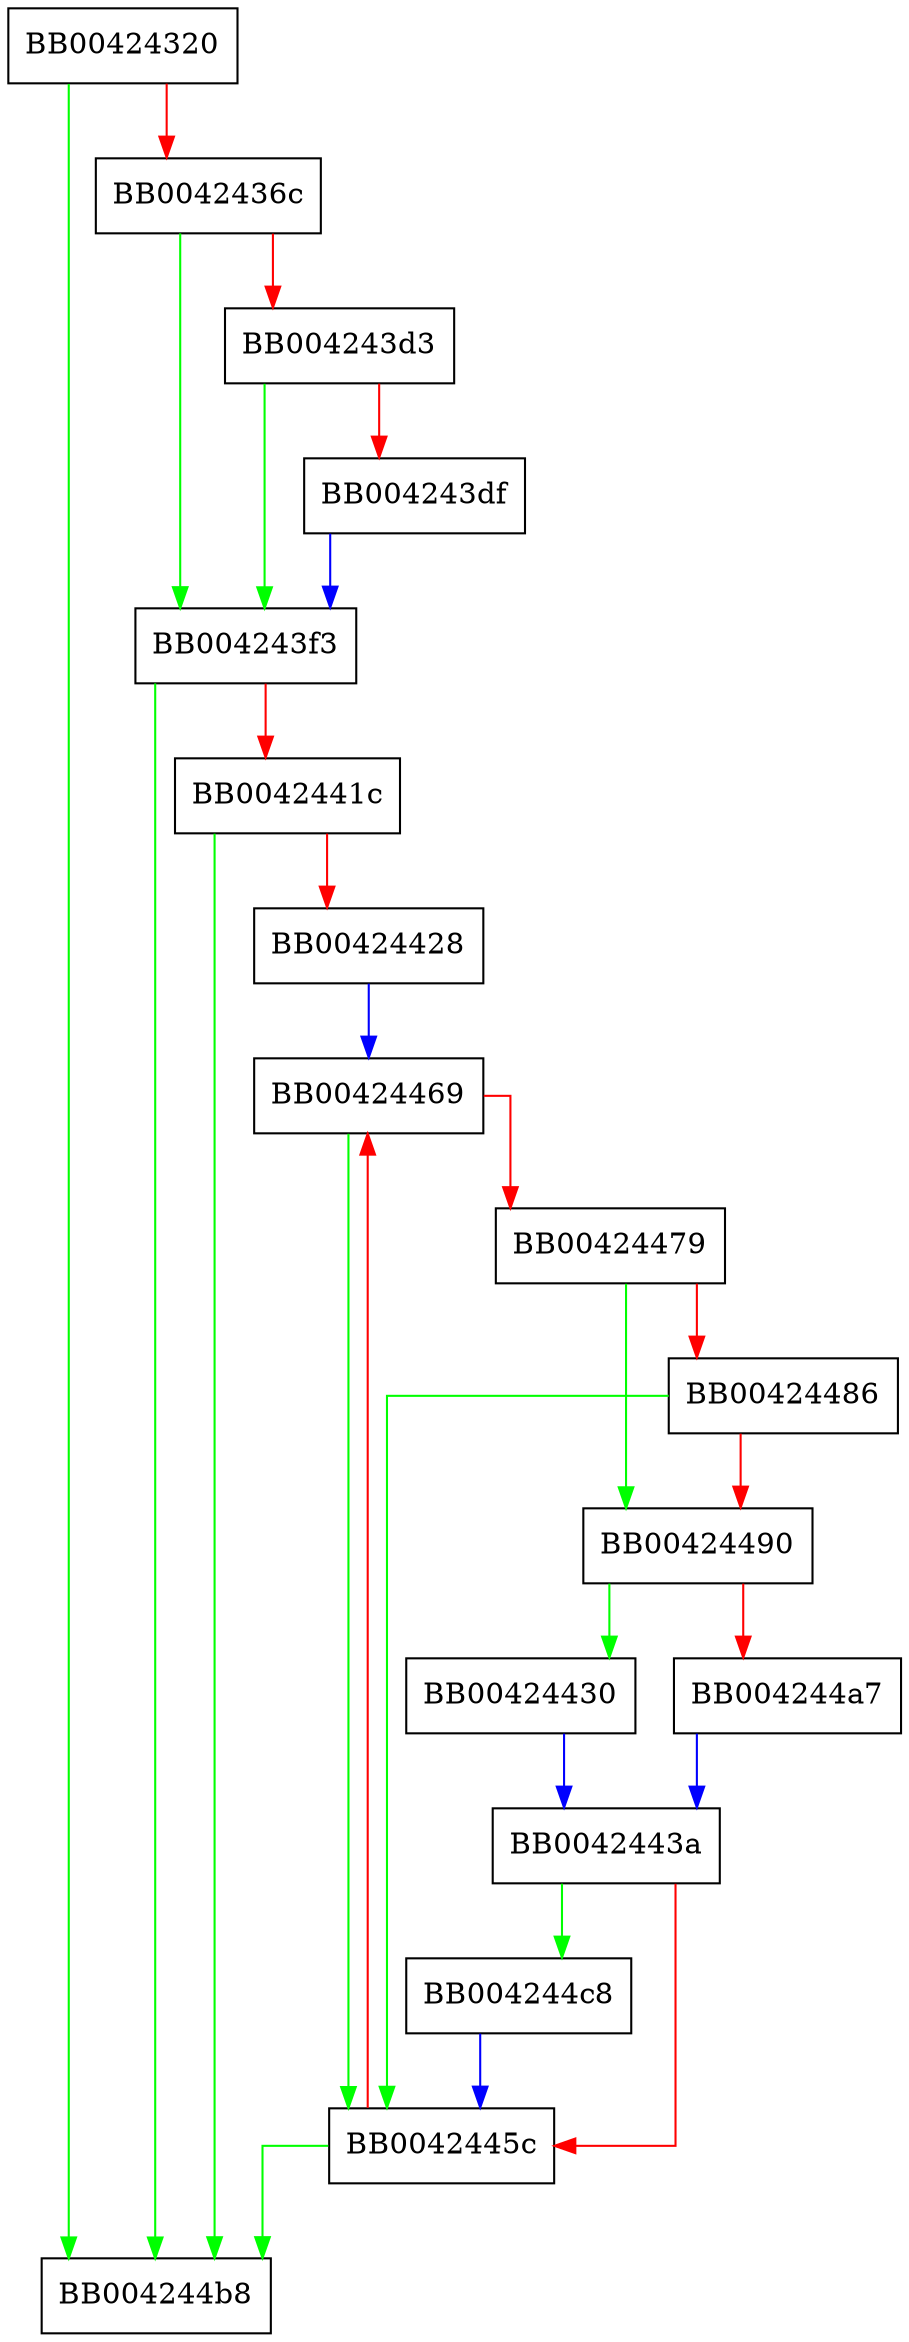 digraph display_random {
  node [shape="box"];
  graph [splines=ortho];
  BB00424320 -> BB004244b8 [color="green"];
  BB00424320 -> BB0042436c [color="red"];
  BB0042436c -> BB004243f3 [color="green"];
  BB0042436c -> BB004243d3 [color="red"];
  BB004243d3 -> BB004243f3 [color="green"];
  BB004243d3 -> BB004243df [color="red"];
  BB004243df -> BB004243f3 [color="blue"];
  BB004243f3 -> BB004244b8 [color="green"];
  BB004243f3 -> BB0042441c [color="red"];
  BB0042441c -> BB004244b8 [color="green"];
  BB0042441c -> BB00424428 [color="red"];
  BB00424428 -> BB00424469 [color="blue"];
  BB00424430 -> BB0042443a [color="blue"];
  BB0042443a -> BB004244c8 [color="green"];
  BB0042443a -> BB0042445c [color="red"];
  BB0042445c -> BB004244b8 [color="green"];
  BB0042445c -> BB00424469 [color="red"];
  BB00424469 -> BB0042445c [color="green"];
  BB00424469 -> BB00424479 [color="red"];
  BB00424479 -> BB00424490 [color="green"];
  BB00424479 -> BB00424486 [color="red"];
  BB00424486 -> BB0042445c [color="green"];
  BB00424486 -> BB00424490 [color="red"];
  BB00424490 -> BB00424430 [color="green"];
  BB00424490 -> BB004244a7 [color="red"];
  BB004244a7 -> BB0042443a [color="blue"];
  BB004244c8 -> BB0042445c [color="blue"];
}